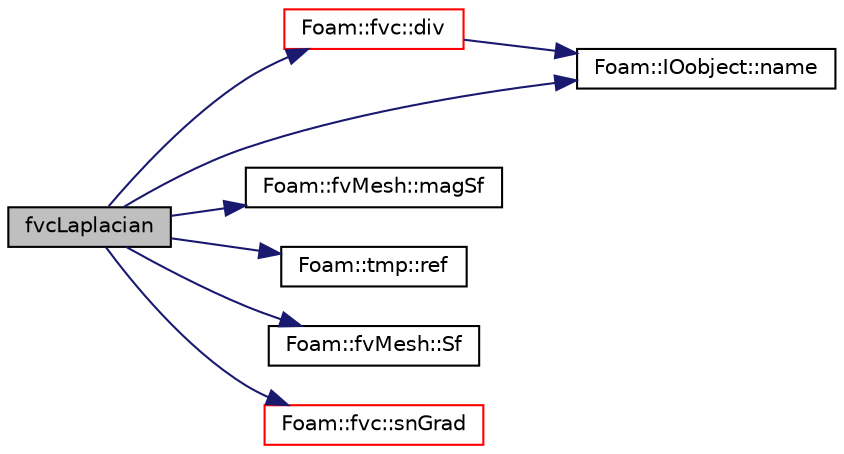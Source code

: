 digraph "fvcLaplacian"
{
  bgcolor="transparent";
  edge [fontname="Helvetica",fontsize="10",labelfontname="Helvetica",labelfontsize="10"];
  node [fontname="Helvetica",fontsize="10",shape=record];
  rankdir="LR";
  Node1976 [label="fvcLaplacian",height=0.2,width=0.4,color="black", fillcolor="grey75", style="filled", fontcolor="black"];
  Node1976 -> Node1977 [color="midnightblue",fontsize="10",style="solid",fontname="Helvetica"];
  Node1977 [label="Foam::fvc::div",height=0.2,width=0.4,color="red",URL="$a21861.html#a585533948ad80abfe589d920c641f251"];
  Node1977 -> Node1978 [color="midnightblue",fontsize="10",style="solid",fontname="Helvetica"];
  Node1978 [label="Foam::IOobject::name",height=0.2,width=0.4,color="black",URL="$a27249.html#acc80e00a8ac919288fb55bd14cc88bf6",tooltip="Return name. "];
  Node1976 -> Node2003 [color="midnightblue",fontsize="10",style="solid",fontname="Helvetica"];
  Node2003 [label="Foam::fvMesh::magSf",height=0.2,width=0.4,color="black",URL="$a23593.html#aabb6ccdce50591ae471b48b146bd27e3",tooltip="Return cell face area magnitudes. "];
  Node1976 -> Node1978 [color="midnightblue",fontsize="10",style="solid",fontname="Helvetica"];
  Node1976 -> Node2002 [color="midnightblue",fontsize="10",style="solid",fontname="Helvetica"];
  Node2002 [label="Foam::tmp::ref",height=0.2,width=0.4,color="black",URL="$a27077.html#aeaf81e641282874cef07f5b808efc83b",tooltip="Return non-const reference or generate a fatal error. "];
  Node1976 -> Node2110 [color="midnightblue",fontsize="10",style="solid",fontname="Helvetica"];
  Node2110 [label="Foam::fvMesh::Sf",height=0.2,width=0.4,color="black",URL="$a23593.html#a9dd61db5922c82527289434350fa0f17",tooltip="Return cell face area vectors. "];
  Node1976 -> Node2274 [color="midnightblue",fontsize="10",style="solid",fontname="Helvetica"];
  Node2274 [label="Foam::fvc::snGrad",height=0.2,width=0.4,color="red",URL="$a21861.html#a15da734ee906cb52cf17937ab84c41a0"];
}
